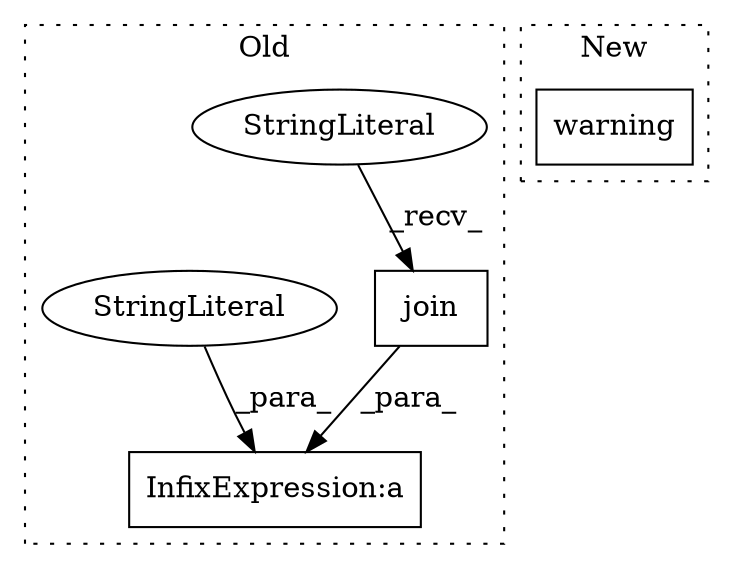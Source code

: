 digraph G {
subgraph cluster0 {
1 [label="join" a="32" s="5224,5279" l="5,1" shape="box"];
3 [label="InfixExpression:a" a="27" s="5216" l="3" shape="box"];
4 [label="StringLiteral" a="45" s="5219" l="4" shape="ellipse"];
5 [label="StringLiteral" a="45" s="5052" l="164" shape="ellipse"];
label = "Old";
style="dotted";
}
subgraph cluster1 {
2 [label="warning" a="32" s="4760" l="9" shape="box"];
label = "New";
style="dotted";
}
1 -> 3 [label="_para_"];
4 -> 1 [label="_recv_"];
5 -> 3 [label="_para_"];
}